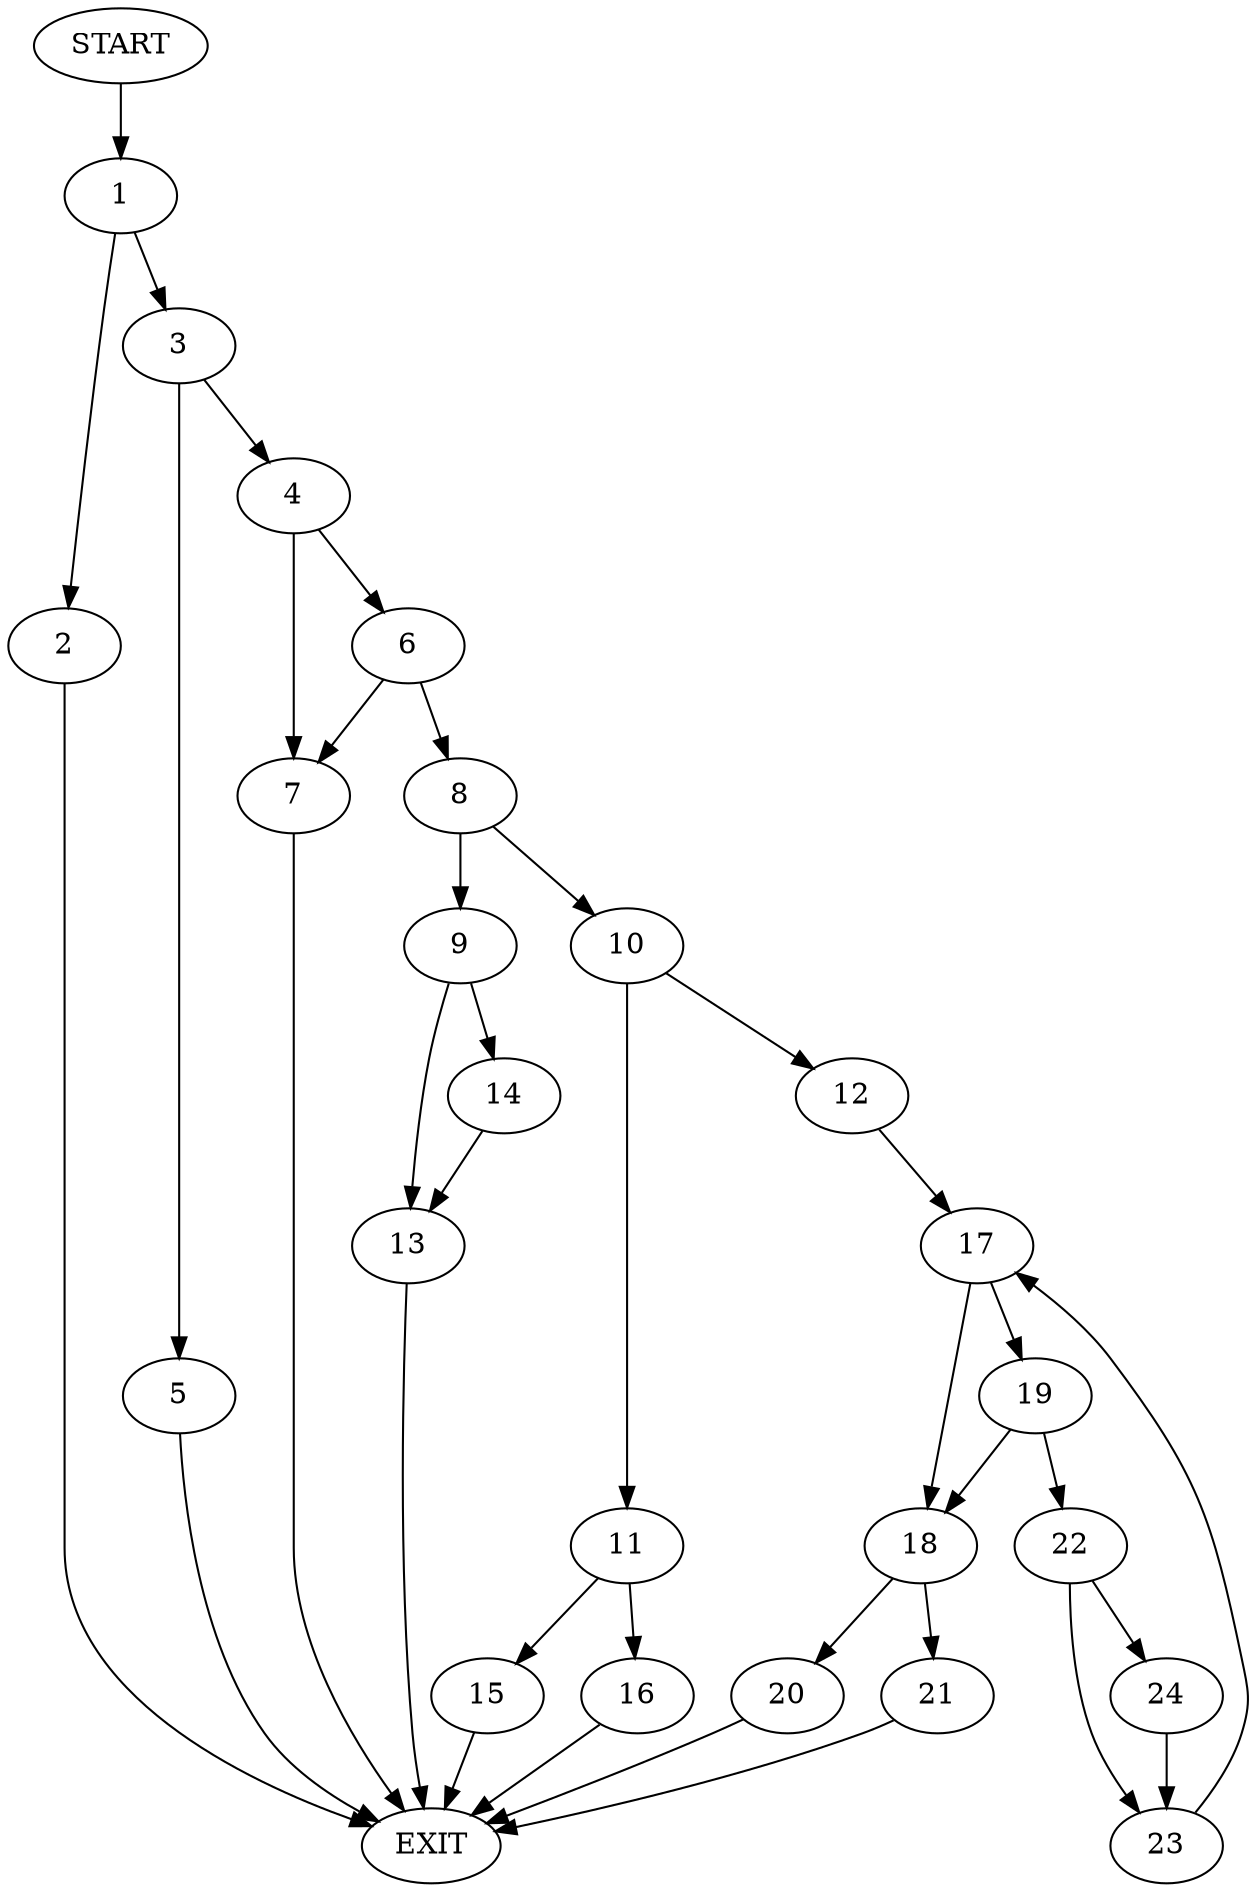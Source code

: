 digraph {
0 [label="START"]
25 [label="EXIT"]
0 -> 1
1 -> 2
1 -> 3
2 -> 25
3 -> 4
3 -> 5
5 -> 25
4 -> 6
4 -> 7
6 -> 7
6 -> 8
7 -> 25
8 -> 9
8 -> 10
10 -> 11
10 -> 12
9 -> 13
9 -> 14
14 -> 13
13 -> 25
11 -> 15
11 -> 16
12 -> 17
17 -> 18
17 -> 19
18 -> 20
18 -> 21
19 -> 22
19 -> 18
22 -> 23
22 -> 24
23 -> 17
24 -> 23
21 -> 25
20 -> 25
16 -> 25
15 -> 25
}
